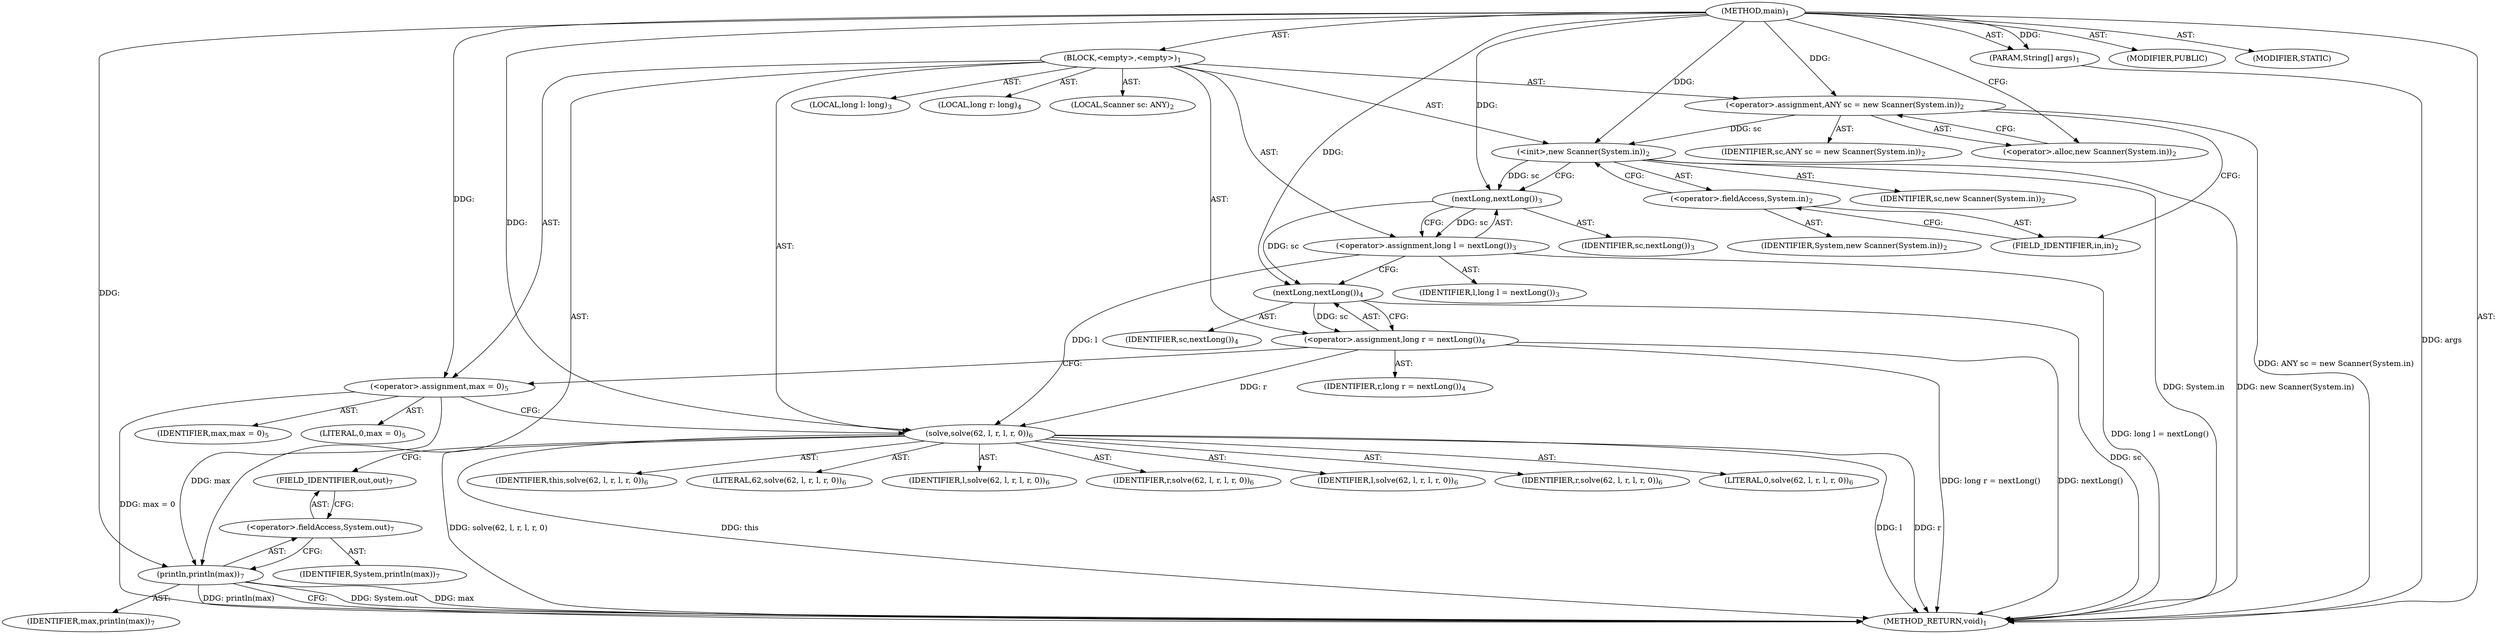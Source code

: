 digraph "main" {  
"19" [label = <(METHOD,main)<SUB>1</SUB>> ]
"20" [label = <(PARAM,String[] args)<SUB>1</SUB>> ]
"21" [label = <(BLOCK,&lt;empty&gt;,&lt;empty&gt;)<SUB>1</SUB>> ]
"4" [label = <(LOCAL,Scanner sc: ANY)<SUB>2</SUB>> ]
"22" [label = <(&lt;operator&gt;.assignment,ANY sc = new Scanner(System.in))<SUB>2</SUB>> ]
"23" [label = <(IDENTIFIER,sc,ANY sc = new Scanner(System.in))<SUB>2</SUB>> ]
"24" [label = <(&lt;operator&gt;.alloc,new Scanner(System.in))<SUB>2</SUB>> ]
"25" [label = <(&lt;init&gt;,new Scanner(System.in))<SUB>2</SUB>> ]
"3" [label = <(IDENTIFIER,sc,new Scanner(System.in))<SUB>2</SUB>> ]
"26" [label = <(&lt;operator&gt;.fieldAccess,System.in)<SUB>2</SUB>> ]
"27" [label = <(IDENTIFIER,System,new Scanner(System.in))<SUB>2</SUB>> ]
"28" [label = <(FIELD_IDENTIFIER,in,in)<SUB>2</SUB>> ]
"29" [label = <(LOCAL,long l: long)<SUB>3</SUB>> ]
"30" [label = <(&lt;operator&gt;.assignment,long l = nextLong())<SUB>3</SUB>> ]
"31" [label = <(IDENTIFIER,l,long l = nextLong())<SUB>3</SUB>> ]
"32" [label = <(nextLong,nextLong())<SUB>3</SUB>> ]
"33" [label = <(IDENTIFIER,sc,nextLong())<SUB>3</SUB>> ]
"34" [label = <(LOCAL,long r: long)<SUB>4</SUB>> ]
"35" [label = <(&lt;operator&gt;.assignment,long r = nextLong())<SUB>4</SUB>> ]
"36" [label = <(IDENTIFIER,r,long r = nextLong())<SUB>4</SUB>> ]
"37" [label = <(nextLong,nextLong())<SUB>4</SUB>> ]
"38" [label = <(IDENTIFIER,sc,nextLong())<SUB>4</SUB>> ]
"39" [label = <(&lt;operator&gt;.assignment,max = 0)<SUB>5</SUB>> ]
"40" [label = <(IDENTIFIER,max,max = 0)<SUB>5</SUB>> ]
"41" [label = <(LITERAL,0,max = 0)<SUB>5</SUB>> ]
"42" [label = <(solve,solve(62, l, r, l, r, 0))<SUB>6</SUB>> ]
"43" [label = <(IDENTIFIER,this,solve(62, l, r, l, r, 0))<SUB>6</SUB>> ]
"44" [label = <(LITERAL,62,solve(62, l, r, l, r, 0))<SUB>6</SUB>> ]
"45" [label = <(IDENTIFIER,l,solve(62, l, r, l, r, 0))<SUB>6</SUB>> ]
"46" [label = <(IDENTIFIER,r,solve(62, l, r, l, r, 0))<SUB>6</SUB>> ]
"47" [label = <(IDENTIFIER,l,solve(62, l, r, l, r, 0))<SUB>6</SUB>> ]
"48" [label = <(IDENTIFIER,r,solve(62, l, r, l, r, 0))<SUB>6</SUB>> ]
"49" [label = <(LITERAL,0,solve(62, l, r, l, r, 0))<SUB>6</SUB>> ]
"50" [label = <(println,println(max))<SUB>7</SUB>> ]
"51" [label = <(&lt;operator&gt;.fieldAccess,System.out)<SUB>7</SUB>> ]
"52" [label = <(IDENTIFIER,System,println(max))<SUB>7</SUB>> ]
"53" [label = <(FIELD_IDENTIFIER,out,out)<SUB>7</SUB>> ]
"54" [label = <(IDENTIFIER,max,println(max))<SUB>7</SUB>> ]
"55" [label = <(MODIFIER,PUBLIC)> ]
"56" [label = <(MODIFIER,STATIC)> ]
"57" [label = <(METHOD_RETURN,void)<SUB>1</SUB>> ]
  "19" -> "20"  [ label = "AST: "] 
  "19" -> "21"  [ label = "AST: "] 
  "19" -> "55"  [ label = "AST: "] 
  "19" -> "56"  [ label = "AST: "] 
  "19" -> "57"  [ label = "AST: "] 
  "21" -> "4"  [ label = "AST: "] 
  "21" -> "22"  [ label = "AST: "] 
  "21" -> "25"  [ label = "AST: "] 
  "21" -> "29"  [ label = "AST: "] 
  "21" -> "30"  [ label = "AST: "] 
  "21" -> "34"  [ label = "AST: "] 
  "21" -> "35"  [ label = "AST: "] 
  "21" -> "39"  [ label = "AST: "] 
  "21" -> "42"  [ label = "AST: "] 
  "21" -> "50"  [ label = "AST: "] 
  "22" -> "23"  [ label = "AST: "] 
  "22" -> "24"  [ label = "AST: "] 
  "25" -> "3"  [ label = "AST: "] 
  "25" -> "26"  [ label = "AST: "] 
  "26" -> "27"  [ label = "AST: "] 
  "26" -> "28"  [ label = "AST: "] 
  "30" -> "31"  [ label = "AST: "] 
  "30" -> "32"  [ label = "AST: "] 
  "32" -> "33"  [ label = "AST: "] 
  "35" -> "36"  [ label = "AST: "] 
  "35" -> "37"  [ label = "AST: "] 
  "37" -> "38"  [ label = "AST: "] 
  "39" -> "40"  [ label = "AST: "] 
  "39" -> "41"  [ label = "AST: "] 
  "42" -> "43"  [ label = "AST: "] 
  "42" -> "44"  [ label = "AST: "] 
  "42" -> "45"  [ label = "AST: "] 
  "42" -> "46"  [ label = "AST: "] 
  "42" -> "47"  [ label = "AST: "] 
  "42" -> "48"  [ label = "AST: "] 
  "42" -> "49"  [ label = "AST: "] 
  "50" -> "51"  [ label = "AST: "] 
  "50" -> "54"  [ label = "AST: "] 
  "51" -> "52"  [ label = "AST: "] 
  "51" -> "53"  [ label = "AST: "] 
  "22" -> "28"  [ label = "CFG: "] 
  "25" -> "32"  [ label = "CFG: "] 
  "30" -> "37"  [ label = "CFG: "] 
  "35" -> "39"  [ label = "CFG: "] 
  "39" -> "42"  [ label = "CFG: "] 
  "42" -> "53"  [ label = "CFG: "] 
  "50" -> "57"  [ label = "CFG: "] 
  "24" -> "22"  [ label = "CFG: "] 
  "26" -> "25"  [ label = "CFG: "] 
  "32" -> "30"  [ label = "CFG: "] 
  "37" -> "35"  [ label = "CFG: "] 
  "51" -> "50"  [ label = "CFG: "] 
  "28" -> "26"  [ label = "CFG: "] 
  "53" -> "51"  [ label = "CFG: "] 
  "19" -> "24"  [ label = "CFG: "] 
  "20" -> "57"  [ label = "DDG: args"] 
  "22" -> "57"  [ label = "DDG: ANY sc = new Scanner(System.in)"] 
  "25" -> "57"  [ label = "DDG: System.in"] 
  "25" -> "57"  [ label = "DDG: new Scanner(System.in)"] 
  "30" -> "57"  [ label = "DDG: long l = nextLong()"] 
  "37" -> "57"  [ label = "DDG: sc"] 
  "35" -> "57"  [ label = "DDG: nextLong()"] 
  "35" -> "57"  [ label = "DDG: long r = nextLong()"] 
  "39" -> "57"  [ label = "DDG: max = 0"] 
  "42" -> "57"  [ label = "DDG: l"] 
  "42" -> "57"  [ label = "DDG: r"] 
  "42" -> "57"  [ label = "DDG: solve(62, l, r, l, r, 0)"] 
  "50" -> "57"  [ label = "DDG: System.out"] 
  "50" -> "57"  [ label = "DDG: max"] 
  "50" -> "57"  [ label = "DDG: println(max)"] 
  "42" -> "57"  [ label = "DDG: this"] 
  "19" -> "20"  [ label = "DDG: "] 
  "19" -> "22"  [ label = "DDG: "] 
  "32" -> "30"  [ label = "DDG: sc"] 
  "37" -> "35"  [ label = "DDG: sc"] 
  "19" -> "39"  [ label = "DDG: "] 
  "22" -> "25"  [ label = "DDG: sc"] 
  "19" -> "25"  [ label = "DDG: "] 
  "19" -> "42"  [ label = "DDG: "] 
  "30" -> "42"  [ label = "DDG: l"] 
  "35" -> "42"  [ label = "DDG: r"] 
  "39" -> "50"  [ label = "DDG: max"] 
  "19" -> "50"  [ label = "DDG: "] 
  "25" -> "32"  [ label = "DDG: sc"] 
  "19" -> "32"  [ label = "DDG: "] 
  "32" -> "37"  [ label = "DDG: sc"] 
  "19" -> "37"  [ label = "DDG: "] 
}
